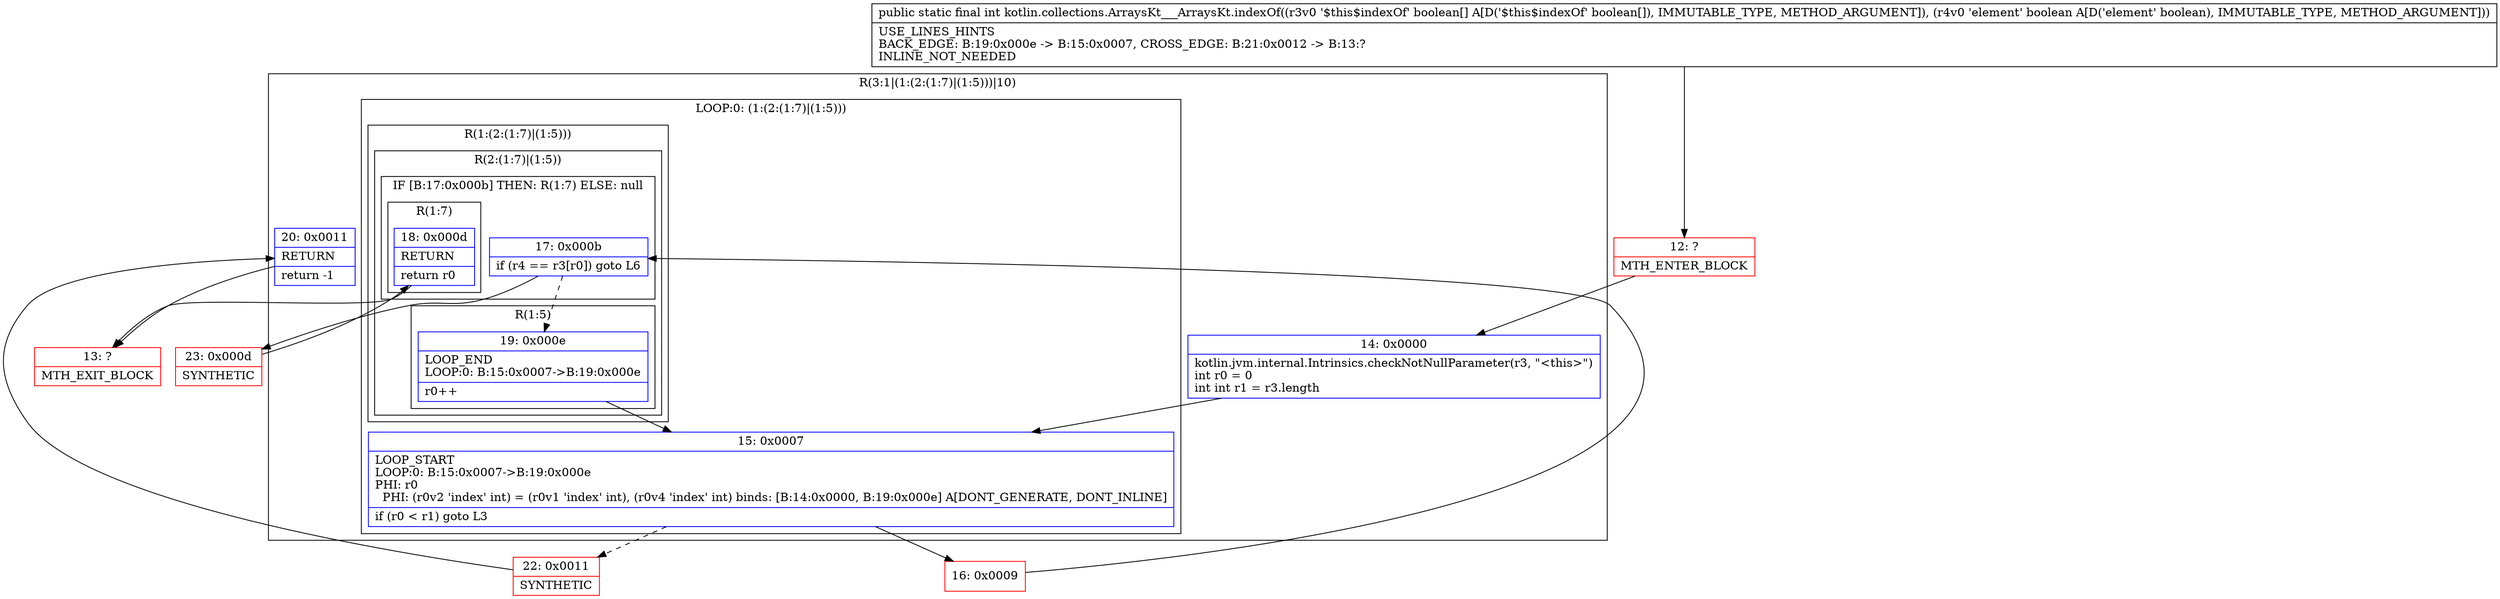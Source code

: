 digraph "CFG forkotlin.collections.ArraysKt___ArraysKt.indexOf([ZZ)I" {
subgraph cluster_Region_1800994461 {
label = "R(3:1|(1:(2:(1:7)|(1:5)))|10)";
node [shape=record,color=blue];
Node_14 [shape=record,label="{14\:\ 0x0000|kotlin.jvm.internal.Intrinsics.checkNotNullParameter(r3, \"\<this\>\")\lint r0 = 0\lint int r1 = r3.length\l}"];
subgraph cluster_LoopRegion_437285687 {
label = "LOOP:0: (1:(2:(1:7)|(1:5)))";
node [shape=record,color=blue];
Node_15 [shape=record,label="{15\:\ 0x0007|LOOP_START\lLOOP:0: B:15:0x0007\-\>B:19:0x000e\lPHI: r0 \l  PHI: (r0v2 'index' int) = (r0v1 'index' int), (r0v4 'index' int) binds: [B:14:0x0000, B:19:0x000e] A[DONT_GENERATE, DONT_INLINE]\l|if (r0 \< r1) goto L3\l}"];
subgraph cluster_Region_30551615 {
label = "R(1:(2:(1:7)|(1:5)))";
node [shape=record,color=blue];
subgraph cluster_Region_843932799 {
label = "R(2:(1:7)|(1:5))";
node [shape=record,color=blue];
subgraph cluster_IfRegion_424319996 {
label = "IF [B:17:0x000b] THEN: R(1:7) ELSE: null";
node [shape=record,color=blue];
Node_17 [shape=record,label="{17\:\ 0x000b|if (r4 == r3[r0]) goto L6\l}"];
subgraph cluster_Region_902439518 {
label = "R(1:7)";
node [shape=record,color=blue];
Node_18 [shape=record,label="{18\:\ 0x000d|RETURN\l|return r0\l}"];
}
}
subgraph cluster_Region_681563028 {
label = "R(1:5)";
node [shape=record,color=blue];
Node_19 [shape=record,label="{19\:\ 0x000e|LOOP_END\lLOOP:0: B:15:0x0007\-\>B:19:0x000e\l|r0++\l}"];
}
}
}
}
Node_20 [shape=record,label="{20\:\ 0x0011|RETURN\l|return \-1\l}"];
}
Node_12 [shape=record,color=red,label="{12\:\ ?|MTH_ENTER_BLOCK\l}"];
Node_16 [shape=record,color=red,label="{16\:\ 0x0009}"];
Node_23 [shape=record,color=red,label="{23\:\ 0x000d|SYNTHETIC\l}"];
Node_13 [shape=record,color=red,label="{13\:\ ?|MTH_EXIT_BLOCK\l}"];
Node_22 [shape=record,color=red,label="{22\:\ 0x0011|SYNTHETIC\l}"];
MethodNode[shape=record,label="{public static final int kotlin.collections.ArraysKt___ArraysKt.indexOf((r3v0 '$this$indexOf' boolean[] A[D('$this$indexOf' boolean[]), IMMUTABLE_TYPE, METHOD_ARGUMENT]), (r4v0 'element' boolean A[D('element' boolean), IMMUTABLE_TYPE, METHOD_ARGUMENT]))  | USE_LINES_HINTS\lBACK_EDGE: B:19:0x000e \-\> B:15:0x0007, CROSS_EDGE: B:21:0x0012 \-\> B:13:?\lINLINE_NOT_NEEDED\l}"];
MethodNode -> Node_12;Node_14 -> Node_15;
Node_15 -> Node_16;
Node_15 -> Node_22[style=dashed];
Node_17 -> Node_19[style=dashed];
Node_17 -> Node_23;
Node_18 -> Node_13;
Node_19 -> Node_15;
Node_20 -> Node_13;
Node_12 -> Node_14;
Node_16 -> Node_17;
Node_23 -> Node_18;
Node_22 -> Node_20;
}

